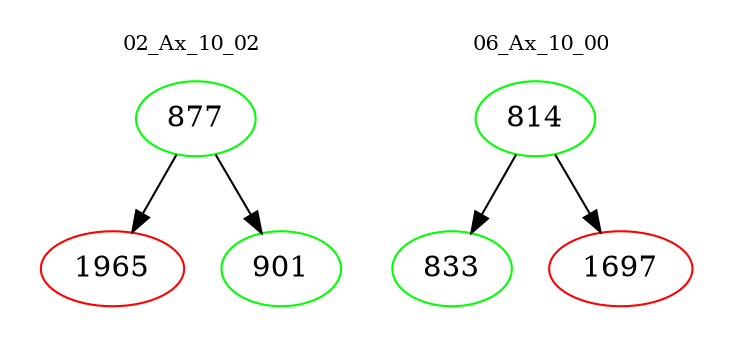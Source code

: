 digraph{
subgraph cluster_0 {
color = white
label = "02_Ax_10_02";
fontsize=10;
T0_877 [label="877", color="green"]
T0_877 -> T0_1965 [color="black"]
T0_1965 [label="1965", color="red"]
T0_877 -> T0_901 [color="black"]
T0_901 [label="901", color="green"]
}
subgraph cluster_1 {
color = white
label = "06_Ax_10_00";
fontsize=10;
T1_814 [label="814", color="green"]
T1_814 -> T1_833 [color="black"]
T1_833 [label="833", color="green"]
T1_814 -> T1_1697 [color="black"]
T1_1697 [label="1697", color="red"]
}
}
